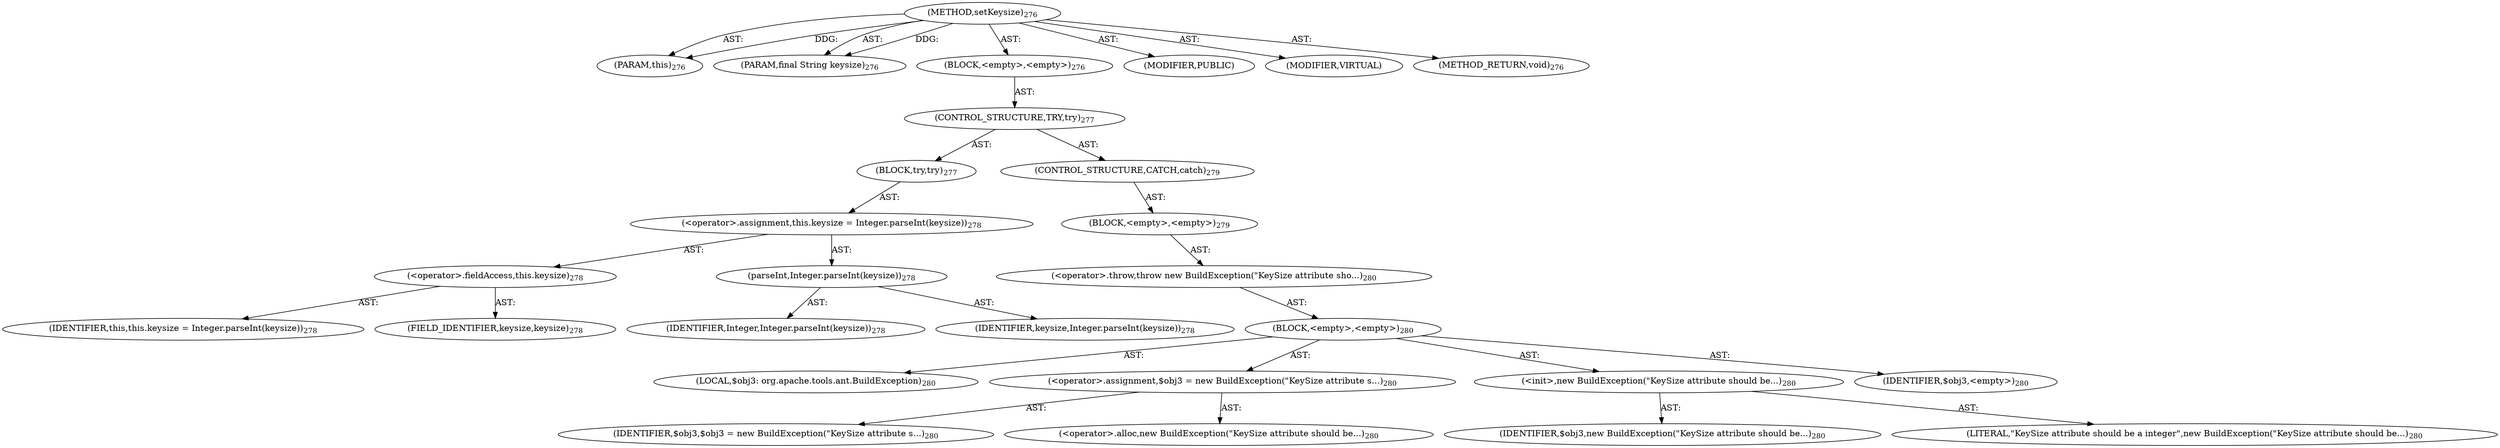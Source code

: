 digraph "setKeysize" {  
"111669149715" [label = <(METHOD,setKeysize)<SUB>276</SUB>> ]
"115964117003" [label = <(PARAM,this)<SUB>276</SUB>> ]
"115964117026" [label = <(PARAM,final String keysize)<SUB>276</SUB>> ]
"25769803805" [label = <(BLOCK,&lt;empty&gt;,&lt;empty&gt;)<SUB>276</SUB>> ]
"47244640263" [label = <(CONTROL_STRUCTURE,TRY,try)<SUB>277</SUB>> ]
"25769803806" [label = <(BLOCK,try,try)<SUB>277</SUB>> ]
"30064771178" [label = <(&lt;operator&gt;.assignment,this.keysize = Integer.parseInt(keysize))<SUB>278</SUB>> ]
"30064771179" [label = <(&lt;operator&gt;.fieldAccess,this.keysize)<SUB>278</SUB>> ]
"68719476748" [label = <(IDENTIFIER,this,this.keysize = Integer.parseInt(keysize))<SUB>278</SUB>> ]
"55834574872" [label = <(FIELD_IDENTIFIER,keysize,keysize)<SUB>278</SUB>> ]
"30064771180" [label = <(parseInt,Integer.parseInt(keysize))<SUB>278</SUB>> ]
"68719476832" [label = <(IDENTIFIER,Integer,Integer.parseInt(keysize))<SUB>278</SUB>> ]
"68719476833" [label = <(IDENTIFIER,keysize,Integer.parseInt(keysize))<SUB>278</SUB>> ]
"47244640264" [label = <(CONTROL_STRUCTURE,CATCH,catch)<SUB>279</SUB>> ]
"25769803807" [label = <(BLOCK,&lt;empty&gt;,&lt;empty&gt;)<SUB>279</SUB>> ]
"30064771181" [label = <(&lt;operator&gt;.throw,throw new BuildException(&quot;KeySize attribute sho...)<SUB>280</SUB>> ]
"25769803808" [label = <(BLOCK,&lt;empty&gt;,&lt;empty&gt;)<SUB>280</SUB>> ]
"94489280524" [label = <(LOCAL,$obj3: org.apache.tools.ant.BuildException)<SUB>280</SUB>> ]
"30064771182" [label = <(&lt;operator&gt;.assignment,$obj3 = new BuildException(&quot;KeySize attribute s...)<SUB>280</SUB>> ]
"68719476834" [label = <(IDENTIFIER,$obj3,$obj3 = new BuildException(&quot;KeySize attribute s...)<SUB>280</SUB>> ]
"30064771183" [label = <(&lt;operator&gt;.alloc,new BuildException(&quot;KeySize attribute should be...)<SUB>280</SUB>> ]
"30064771184" [label = <(&lt;init&gt;,new BuildException(&quot;KeySize attribute should be...)<SUB>280</SUB>> ]
"68719476835" [label = <(IDENTIFIER,$obj3,new BuildException(&quot;KeySize attribute should be...)<SUB>280</SUB>> ]
"90194313237" [label = <(LITERAL,&quot;KeySize attribute should be a integer&quot;,new BuildException(&quot;KeySize attribute should be...)<SUB>280</SUB>> ]
"68719476836" [label = <(IDENTIFIER,$obj3,&lt;empty&gt;)<SUB>280</SUB>> ]
"133143986231" [label = <(MODIFIER,PUBLIC)> ]
"133143986232" [label = <(MODIFIER,VIRTUAL)> ]
"128849018899" [label = <(METHOD_RETURN,void)<SUB>276</SUB>> ]
  "111669149715" -> "115964117003"  [ label = "AST: "] 
  "111669149715" -> "115964117026"  [ label = "AST: "] 
  "111669149715" -> "25769803805"  [ label = "AST: "] 
  "111669149715" -> "133143986231"  [ label = "AST: "] 
  "111669149715" -> "133143986232"  [ label = "AST: "] 
  "111669149715" -> "128849018899"  [ label = "AST: "] 
  "25769803805" -> "47244640263"  [ label = "AST: "] 
  "47244640263" -> "25769803806"  [ label = "AST: "] 
  "47244640263" -> "47244640264"  [ label = "AST: "] 
  "25769803806" -> "30064771178"  [ label = "AST: "] 
  "30064771178" -> "30064771179"  [ label = "AST: "] 
  "30064771178" -> "30064771180"  [ label = "AST: "] 
  "30064771179" -> "68719476748"  [ label = "AST: "] 
  "30064771179" -> "55834574872"  [ label = "AST: "] 
  "30064771180" -> "68719476832"  [ label = "AST: "] 
  "30064771180" -> "68719476833"  [ label = "AST: "] 
  "47244640264" -> "25769803807"  [ label = "AST: "] 
  "25769803807" -> "30064771181"  [ label = "AST: "] 
  "30064771181" -> "25769803808"  [ label = "AST: "] 
  "25769803808" -> "94489280524"  [ label = "AST: "] 
  "25769803808" -> "30064771182"  [ label = "AST: "] 
  "25769803808" -> "30064771184"  [ label = "AST: "] 
  "25769803808" -> "68719476836"  [ label = "AST: "] 
  "30064771182" -> "68719476834"  [ label = "AST: "] 
  "30064771182" -> "30064771183"  [ label = "AST: "] 
  "30064771184" -> "68719476835"  [ label = "AST: "] 
  "30064771184" -> "90194313237"  [ label = "AST: "] 
  "111669149715" -> "115964117003"  [ label = "DDG: "] 
  "111669149715" -> "115964117026"  [ label = "DDG: "] 
}
